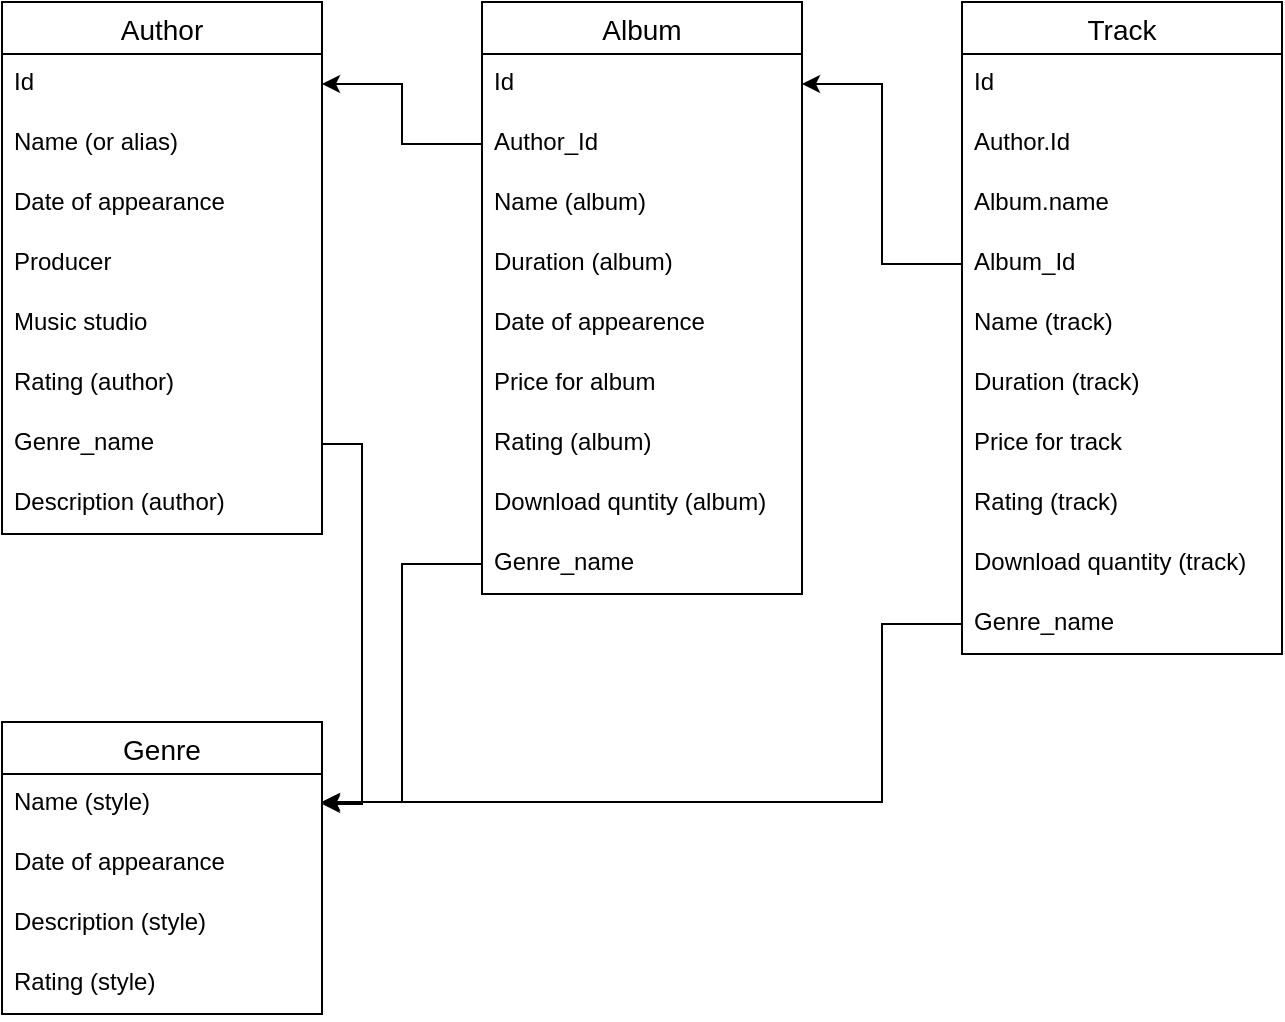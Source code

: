 <mxfile version="13.5.7" type="github">
  <diagram id="f-i3y35mFXTYUoioU1ih" name="Page-1">
    <mxGraphModel dx="782" dy="735" grid="1" gridSize="10" guides="1" tooltips="1" connect="1" arrows="1" fold="1" page="1" pageScale="1" pageWidth="827" pageHeight="1169" math="0" shadow="0">
      <root>
        <mxCell id="0" />
        <mxCell id="1" parent="0" />
        <mxCell id="4544T6BdMF_8p4-fiL_2-229" value="Album" style="swimlane;fontStyle=0;childLayout=stackLayout;horizontal=1;startSize=26;horizontalStack=0;resizeParent=1;resizeParentMax=0;resizeLast=0;collapsible=1;marginBottom=0;align=center;fontSize=14;" parent="1" vertex="1">
          <mxGeometry x="280" y="40" width="160" height="296" as="geometry" />
        </mxCell>
        <mxCell id="r1EPLgQT6vwfXCxGTCBy-23" value="Id" style="text;strokeColor=none;fillColor=none;spacingLeft=4;spacingRight=4;overflow=hidden;rotatable=0;points=[[0,0.5],[1,0.5]];portConstraint=eastwest;fontSize=12;" parent="4544T6BdMF_8p4-fiL_2-229" vertex="1">
          <mxGeometry y="26" width="160" height="30" as="geometry" />
        </mxCell>
        <mxCell id="K6MdHNm5v1PwbplL9w2z-2" value="Author_Id" style="text;strokeColor=none;fillColor=none;spacingLeft=4;spacingRight=4;overflow=hidden;rotatable=0;points=[[0,0.5],[1,0.5]];portConstraint=eastwest;fontSize=12;" parent="4544T6BdMF_8p4-fiL_2-229" vertex="1">
          <mxGeometry y="56" width="160" height="30" as="geometry" />
        </mxCell>
        <mxCell id="r1EPLgQT6vwfXCxGTCBy-30" value="Name (album)" style="text;strokeColor=none;fillColor=none;spacingLeft=4;spacingRight=4;overflow=hidden;rotatable=0;points=[[0,0.5],[1,0.5]];portConstraint=eastwest;fontSize=12;" parent="4544T6BdMF_8p4-fiL_2-229" vertex="1">
          <mxGeometry y="86" width="160" height="30" as="geometry" />
        </mxCell>
        <mxCell id="4544T6BdMF_8p4-fiL_2-230" value="Duration (album)" style="text;strokeColor=none;fillColor=none;spacingLeft=4;spacingRight=4;overflow=hidden;rotatable=0;points=[[0,0.5],[1,0.5]];portConstraint=eastwest;fontSize=12;" parent="4544T6BdMF_8p4-fiL_2-229" vertex="1">
          <mxGeometry y="116" width="160" height="30" as="geometry" />
        </mxCell>
        <mxCell id="4544T6BdMF_8p4-fiL_2-231" value="Date of appearence" style="text;strokeColor=none;fillColor=none;spacingLeft=4;spacingRight=4;overflow=hidden;rotatable=0;points=[[0,0.5],[1,0.5]];portConstraint=eastwest;fontSize=12;" parent="4544T6BdMF_8p4-fiL_2-229" vertex="1">
          <mxGeometry y="146" width="160" height="30" as="geometry" />
        </mxCell>
        <mxCell id="r1EPLgQT6vwfXCxGTCBy-12" value="Price for album" style="text;strokeColor=none;fillColor=none;spacingLeft=4;spacingRight=4;overflow=hidden;rotatable=0;points=[[0,0.5],[1,0.5]];portConstraint=eastwest;fontSize=12;" parent="4544T6BdMF_8p4-fiL_2-229" vertex="1">
          <mxGeometry y="176" width="160" height="30" as="geometry" />
        </mxCell>
        <mxCell id="r1EPLgQT6vwfXCxGTCBy-14" value="Rating (album)" style="text;strokeColor=none;fillColor=none;spacingLeft=4;spacingRight=4;overflow=hidden;rotatable=0;points=[[0,0.5],[1,0.5]];portConstraint=eastwest;fontSize=12;" parent="4544T6BdMF_8p4-fiL_2-229" vertex="1">
          <mxGeometry y="206" width="160" height="30" as="geometry" />
        </mxCell>
        <mxCell id="r1EPLgQT6vwfXCxGTCBy-22" value="Download quntity (album)" style="text;strokeColor=none;fillColor=none;spacingLeft=4;spacingRight=4;overflow=hidden;rotatable=0;points=[[0,0.5],[1,0.5]];portConstraint=eastwest;fontSize=12;" parent="4544T6BdMF_8p4-fiL_2-229" vertex="1">
          <mxGeometry y="236" width="160" height="30" as="geometry" />
        </mxCell>
        <mxCell id="4544T6BdMF_8p4-fiL_2-232" value="Genre_name" style="text;strokeColor=none;fillColor=none;spacingLeft=4;spacingRight=4;overflow=hidden;rotatable=0;points=[[0,0.5],[1,0.5]];portConstraint=eastwest;fontSize=12;" parent="4544T6BdMF_8p4-fiL_2-229" vertex="1">
          <mxGeometry y="266" width="160" height="30" as="geometry" />
        </mxCell>
        <mxCell id="4544T6BdMF_8p4-fiL_2-233" value="Author" style="swimlane;fontStyle=0;childLayout=stackLayout;horizontal=1;startSize=26;horizontalStack=0;resizeParent=1;resizeParentMax=0;resizeLast=0;collapsible=1;marginBottom=0;align=center;fontSize=14;" parent="1" vertex="1">
          <mxGeometry x="40" y="40" width="160" height="266" as="geometry">
            <mxRectangle x="40" y="40" width="70" height="26" as="alternateBounds" />
          </mxGeometry>
        </mxCell>
        <mxCell id="4544T6BdMF_8p4-fiL_2-234" value="Id" style="text;strokeColor=none;fillColor=none;spacingLeft=4;spacingRight=4;overflow=hidden;rotatable=0;points=[[0,0.5],[1,0.5]];portConstraint=eastwest;fontSize=12;" parent="4544T6BdMF_8p4-fiL_2-233" vertex="1">
          <mxGeometry y="26" width="160" height="30" as="geometry" />
        </mxCell>
        <mxCell id="K6MdHNm5v1PwbplL9w2z-3" value="Name (or alias) " style="text;strokeColor=none;fillColor=none;spacingLeft=4;spacingRight=4;overflow=hidden;rotatable=0;points=[[0,0.5],[1,0.5]];portConstraint=eastwest;fontSize=12;" parent="4544T6BdMF_8p4-fiL_2-233" vertex="1">
          <mxGeometry y="56" width="160" height="30" as="geometry" />
        </mxCell>
        <mxCell id="r1EPLgQT6vwfXCxGTCBy-10" value="Date of appearance" style="text;strokeColor=none;fillColor=none;spacingLeft=4;spacingRight=4;overflow=hidden;rotatable=0;points=[[0,0.5],[1,0.5]];portConstraint=eastwest;fontSize=12;" parent="4544T6BdMF_8p4-fiL_2-233" vertex="1">
          <mxGeometry y="86" width="160" height="30" as="geometry" />
        </mxCell>
        <mxCell id="r1EPLgQT6vwfXCxGTCBy-11" value="Producer" style="text;strokeColor=none;fillColor=none;spacingLeft=4;spacingRight=4;overflow=hidden;rotatable=0;points=[[0,0.5],[1,0.5]];portConstraint=eastwest;fontSize=12;" parent="4544T6BdMF_8p4-fiL_2-233" vertex="1">
          <mxGeometry y="116" width="160" height="30" as="geometry" />
        </mxCell>
        <mxCell id="r1EPLgQT6vwfXCxGTCBy-13" value="Music studio" style="text;strokeColor=none;fillColor=none;spacingLeft=4;spacingRight=4;overflow=hidden;rotatable=0;points=[[0,0.5],[1,0.5]];portConstraint=eastwest;fontSize=12;" parent="4544T6BdMF_8p4-fiL_2-233" vertex="1">
          <mxGeometry y="146" width="160" height="30" as="geometry" />
        </mxCell>
        <mxCell id="r1EPLgQT6vwfXCxGTCBy-20" value="Rating (author)" style="text;strokeColor=none;fillColor=none;spacingLeft=4;spacingRight=4;overflow=hidden;rotatable=0;points=[[0,0.5],[1,0.5]];portConstraint=eastwest;fontSize=12;" parent="4544T6BdMF_8p4-fiL_2-233" vertex="1">
          <mxGeometry y="176" width="160" height="30" as="geometry" />
        </mxCell>
        <mxCell id="r1EPLgQT6vwfXCxGTCBy-38" value="Genre_name" style="text;strokeColor=none;fillColor=none;spacingLeft=4;spacingRight=4;overflow=hidden;rotatable=0;points=[[0,0.5],[1,0.5]];portConstraint=eastwest;fontSize=12;" parent="4544T6BdMF_8p4-fiL_2-233" vertex="1">
          <mxGeometry y="206" width="160" height="30" as="geometry" />
        </mxCell>
        <mxCell id="4544T6BdMF_8p4-fiL_2-236" value="Description (author)" style="text;strokeColor=none;fillColor=none;spacingLeft=4;spacingRight=4;overflow=hidden;rotatable=0;points=[[0,0.5],[1,0.5]];portConstraint=eastwest;fontSize=12;" parent="4544T6BdMF_8p4-fiL_2-233" vertex="1">
          <mxGeometry y="236" width="160" height="30" as="geometry" />
        </mxCell>
        <mxCell id="r1EPLgQT6vwfXCxGTCBy-1" value="Track" style="swimlane;fontStyle=0;childLayout=stackLayout;horizontal=1;startSize=26;horizontalStack=0;resizeParent=1;resizeParentMax=0;resizeLast=0;collapsible=1;marginBottom=0;align=center;fontSize=14;" parent="1" vertex="1">
          <mxGeometry x="520" y="40" width="160" height="326" as="geometry" />
        </mxCell>
        <mxCell id="K6MdHNm5v1PwbplL9w2z-5" value="Id" style="text;strokeColor=none;fillColor=none;spacingLeft=4;spacingRight=4;overflow=hidden;rotatable=0;points=[[0,0.5],[1,0.5]];portConstraint=eastwest;fontSize=12;" parent="r1EPLgQT6vwfXCxGTCBy-1" vertex="1">
          <mxGeometry y="26" width="160" height="30" as="geometry" />
        </mxCell>
        <mxCell id="r1EPLgQT6vwfXCxGTCBy-25" value="Author.Id" style="text;strokeColor=none;fillColor=none;spacingLeft=4;spacingRight=4;overflow=hidden;rotatable=0;points=[[0,0.5],[1,0.5]];portConstraint=eastwest;fontSize=12;" parent="r1EPLgQT6vwfXCxGTCBy-1" vertex="1">
          <mxGeometry y="56" width="160" height="30" as="geometry" />
        </mxCell>
        <mxCell id="r1EPLgQT6vwfXCxGTCBy-2" value="Album.name" style="text;strokeColor=none;fillColor=none;spacingLeft=4;spacingRight=4;overflow=hidden;rotatable=0;points=[[0,0.5],[1,0.5]];portConstraint=eastwest;fontSize=12;" parent="r1EPLgQT6vwfXCxGTCBy-1" vertex="1">
          <mxGeometry y="86" width="160" height="30" as="geometry" />
        </mxCell>
        <mxCell id="K6MdHNm5v1PwbplL9w2z-4" value="Album_Id" style="text;strokeColor=none;fillColor=none;spacingLeft=4;spacingRight=4;overflow=hidden;rotatable=0;points=[[0,0.5],[1,0.5]];portConstraint=eastwest;fontSize=12;" parent="r1EPLgQT6vwfXCxGTCBy-1" vertex="1">
          <mxGeometry y="116" width="160" height="30" as="geometry" />
        </mxCell>
        <mxCell id="r1EPLgQT6vwfXCxGTCBy-26" value="Name (track)" style="text;strokeColor=none;fillColor=none;spacingLeft=4;spacingRight=4;overflow=hidden;rotatable=0;points=[[0,0.5],[1,0.5]];portConstraint=eastwest;fontSize=12;" parent="r1EPLgQT6vwfXCxGTCBy-1" vertex="1">
          <mxGeometry y="146" width="160" height="30" as="geometry" />
        </mxCell>
        <mxCell id="r1EPLgQT6vwfXCxGTCBy-3" value="Duration (track)" style="text;strokeColor=none;fillColor=none;spacingLeft=4;spacingRight=4;overflow=hidden;rotatable=0;points=[[0,0.5],[1,0.5]];portConstraint=eastwest;fontSize=12;" parent="r1EPLgQT6vwfXCxGTCBy-1" vertex="1">
          <mxGeometry y="176" width="160" height="30" as="geometry" />
        </mxCell>
        <mxCell id="r1EPLgQT6vwfXCxGTCBy-17" value="Price for track" style="text;strokeColor=none;fillColor=none;spacingLeft=4;spacingRight=4;overflow=hidden;rotatable=0;points=[[0,0.5],[1,0.5]];portConstraint=eastwest;fontSize=12;" parent="r1EPLgQT6vwfXCxGTCBy-1" vertex="1">
          <mxGeometry y="206" width="160" height="30" as="geometry" />
        </mxCell>
        <mxCell id="r1EPLgQT6vwfXCxGTCBy-4" value="Rating (track)" style="text;strokeColor=none;fillColor=none;spacingLeft=4;spacingRight=4;overflow=hidden;rotatable=0;points=[[0,0.5],[1,0.5]];portConstraint=eastwest;fontSize=12;" parent="r1EPLgQT6vwfXCxGTCBy-1" vertex="1">
          <mxGeometry y="236" width="160" height="30" as="geometry" />
        </mxCell>
        <mxCell id="r1EPLgQT6vwfXCxGTCBy-18" value="Download quantity (track)" style="text;strokeColor=none;fillColor=none;spacingLeft=4;spacingRight=4;overflow=hidden;rotatable=0;points=[[0,0.5],[1,0.5]];portConstraint=eastwest;fontSize=12;" parent="r1EPLgQT6vwfXCxGTCBy-1" vertex="1">
          <mxGeometry y="266" width="160" height="30" as="geometry" />
        </mxCell>
        <mxCell id="K6MdHNm5v1PwbplL9w2z-6" value="Genre_name" style="text;strokeColor=none;fillColor=none;spacingLeft=4;spacingRight=4;overflow=hidden;rotatable=0;points=[[0,0.5],[1,0.5]];portConstraint=eastwest;fontSize=12;" parent="r1EPLgQT6vwfXCxGTCBy-1" vertex="1">
          <mxGeometry y="296" width="160" height="30" as="geometry" />
        </mxCell>
        <mxCell id="r1EPLgQT6vwfXCxGTCBy-31" value="Genre" style="swimlane;fontStyle=0;childLayout=stackLayout;horizontal=1;startSize=26;horizontalStack=0;resizeParent=1;resizeParentMax=0;resizeLast=0;collapsible=1;marginBottom=0;align=center;fontSize=14;" parent="1" vertex="1">
          <mxGeometry x="40" y="400" width="160" height="146" as="geometry">
            <mxRectangle x="40" y="40" width="70" height="26" as="alternateBounds" />
          </mxGeometry>
        </mxCell>
        <mxCell id="r1EPLgQT6vwfXCxGTCBy-32" value="Name (style)" style="text;strokeColor=none;fillColor=none;spacingLeft=4;spacingRight=4;overflow=hidden;rotatable=0;points=[[0,0.5],[1,0.5]];portConstraint=eastwest;fontSize=12;" parent="r1EPLgQT6vwfXCxGTCBy-31" vertex="1">
          <mxGeometry y="26" width="160" height="30" as="geometry" />
        </mxCell>
        <mxCell id="r1EPLgQT6vwfXCxGTCBy-33" value="Date of appearance" style="text;strokeColor=none;fillColor=none;spacingLeft=4;spacingRight=4;overflow=hidden;rotatable=0;points=[[0,0.5],[1,0.5]];portConstraint=eastwest;fontSize=12;" parent="r1EPLgQT6vwfXCxGTCBy-31" vertex="1">
          <mxGeometry y="56" width="160" height="30" as="geometry" />
        </mxCell>
        <mxCell id="r1EPLgQT6vwfXCxGTCBy-34" value="Description (style)" style="text;strokeColor=none;fillColor=none;spacingLeft=4;spacingRight=4;overflow=hidden;rotatable=0;points=[[0,0.5],[1,0.5]];portConstraint=eastwest;fontSize=12;" parent="r1EPLgQT6vwfXCxGTCBy-31" vertex="1">
          <mxGeometry y="86" width="160" height="30" as="geometry" />
        </mxCell>
        <mxCell id="r1EPLgQT6vwfXCxGTCBy-36" value="Rating (style)" style="text;strokeColor=none;fillColor=none;spacingLeft=4;spacingRight=4;overflow=hidden;rotatable=0;points=[[0,0.5],[1,0.5]];portConstraint=eastwest;fontSize=12;" parent="r1EPLgQT6vwfXCxGTCBy-31" vertex="1">
          <mxGeometry y="116" width="160" height="30" as="geometry" />
        </mxCell>
        <mxCell id="bhpntLoCDDawVMJ1HQ9--1" style="edgeStyle=orthogonalEdgeStyle;rounded=0;orthogonalLoop=1;jettySize=auto;html=1;exitX=0;exitY=0.5;exitDx=0;exitDy=0;" edge="1" parent="1" source="K6MdHNm5v1PwbplL9w2z-2" target="4544T6BdMF_8p4-fiL_2-234">
          <mxGeometry relative="1" as="geometry" />
        </mxCell>
        <mxCell id="bhpntLoCDDawVMJ1HQ9--2" style="edgeStyle=orthogonalEdgeStyle;rounded=0;orthogonalLoop=1;jettySize=auto;html=1;exitX=0;exitY=0.5;exitDx=0;exitDy=0;" edge="1" parent="1" source="K6MdHNm5v1PwbplL9w2z-4" target="r1EPLgQT6vwfXCxGTCBy-23">
          <mxGeometry relative="1" as="geometry" />
        </mxCell>
        <mxCell id="bhpntLoCDDawVMJ1HQ9--3" style="edgeStyle=orthogonalEdgeStyle;rounded=0;orthogonalLoop=1;jettySize=auto;html=1;exitX=1;exitY=0.5;exitDx=0;exitDy=0;entryX=1;entryY=0.5;entryDx=0;entryDy=0;" edge="1" parent="1" source="r1EPLgQT6vwfXCxGTCBy-38" target="r1EPLgQT6vwfXCxGTCBy-32">
          <mxGeometry relative="1" as="geometry" />
        </mxCell>
        <mxCell id="bhpntLoCDDawVMJ1HQ9--4" style="edgeStyle=orthogonalEdgeStyle;rounded=0;orthogonalLoop=1;jettySize=auto;html=1;exitX=0;exitY=0.5;exitDx=0;exitDy=0;" edge="1" parent="1" source="4544T6BdMF_8p4-fiL_2-232">
          <mxGeometry relative="1" as="geometry">
            <mxPoint x="200" y="440" as="targetPoint" />
            <Array as="points">
              <mxPoint x="240" y="321" />
              <mxPoint x="240" y="440" />
            </Array>
          </mxGeometry>
        </mxCell>
        <mxCell id="bhpntLoCDDawVMJ1HQ9--5" style="edgeStyle=orthogonalEdgeStyle;rounded=0;orthogonalLoop=1;jettySize=auto;html=1;exitX=0;exitY=0.5;exitDx=0;exitDy=0;" edge="1" parent="1" source="K6MdHNm5v1PwbplL9w2z-6">
          <mxGeometry relative="1" as="geometry">
            <mxPoint x="200" y="440" as="targetPoint" />
            <Array as="points">
              <mxPoint x="480" y="351" />
              <mxPoint x="480" y="440" />
            </Array>
          </mxGeometry>
        </mxCell>
      </root>
    </mxGraphModel>
  </diagram>
</mxfile>
